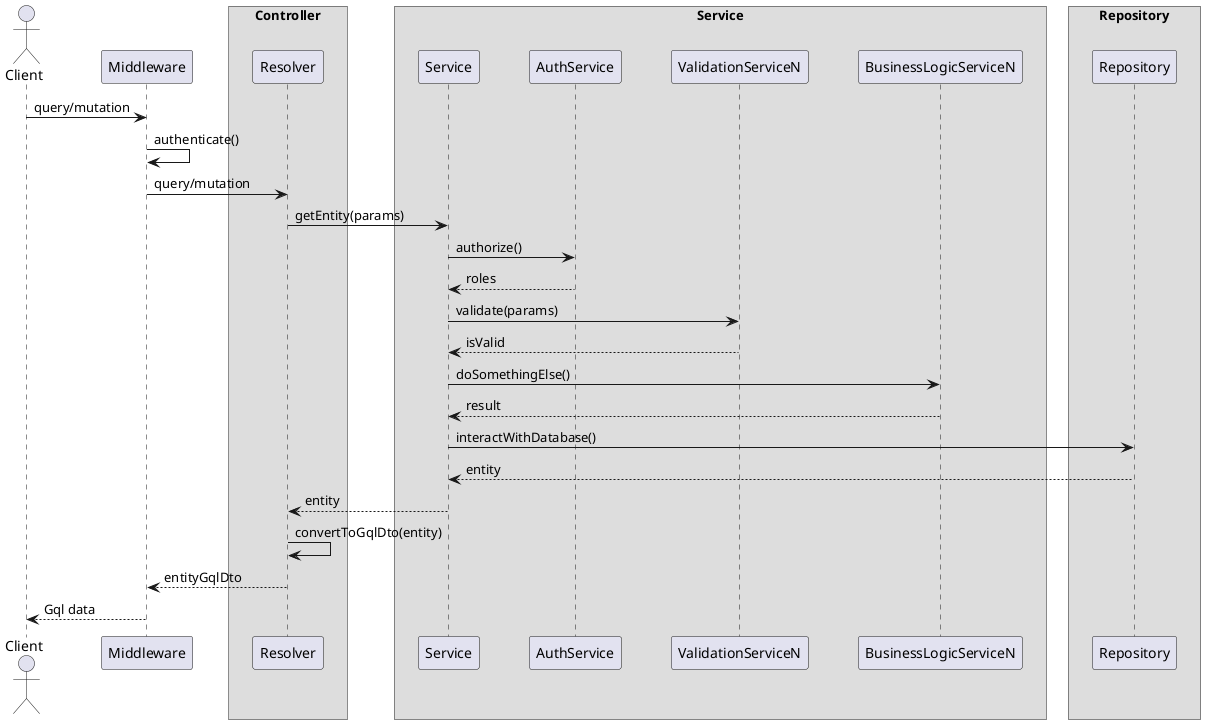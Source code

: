 @startuml
actor Client

Client -> Middleware: query/mutation
Middleware -> Middleware: authenticate()
Middleware -> Resolver: query/mutation
Resolver -> Service: getEntity(params)
Service -> AuthService: authorize()
Service <-- AuthService: roles
Service -> ValidationServiceN: validate(params)
Service <-- ValidationServiceN: isValid
Service -> BusinessLogicServiceN: doSomethingElse()
Service <-- BusinessLogicServiceN: result
Service -> Repository: interactWithDatabase()
Service <-- Repository: entity
Resolver <-- Service: entity
Resolver -> Resolver: convertToGqlDto(entity)
Middleware <-- Resolver: entityGqlDto
Client <-- Middleware: Gql data

skinparam ParticipantPadding 20
skinparam BoxPadding 10

box "Controller"
participant Resolver
end box

box "Service"
participant Service
participant AuthService
participant ValidationServiceN
participant BusinessLogicServiceN
end box

box "Repository"
participant Repository
end box

@enduml
